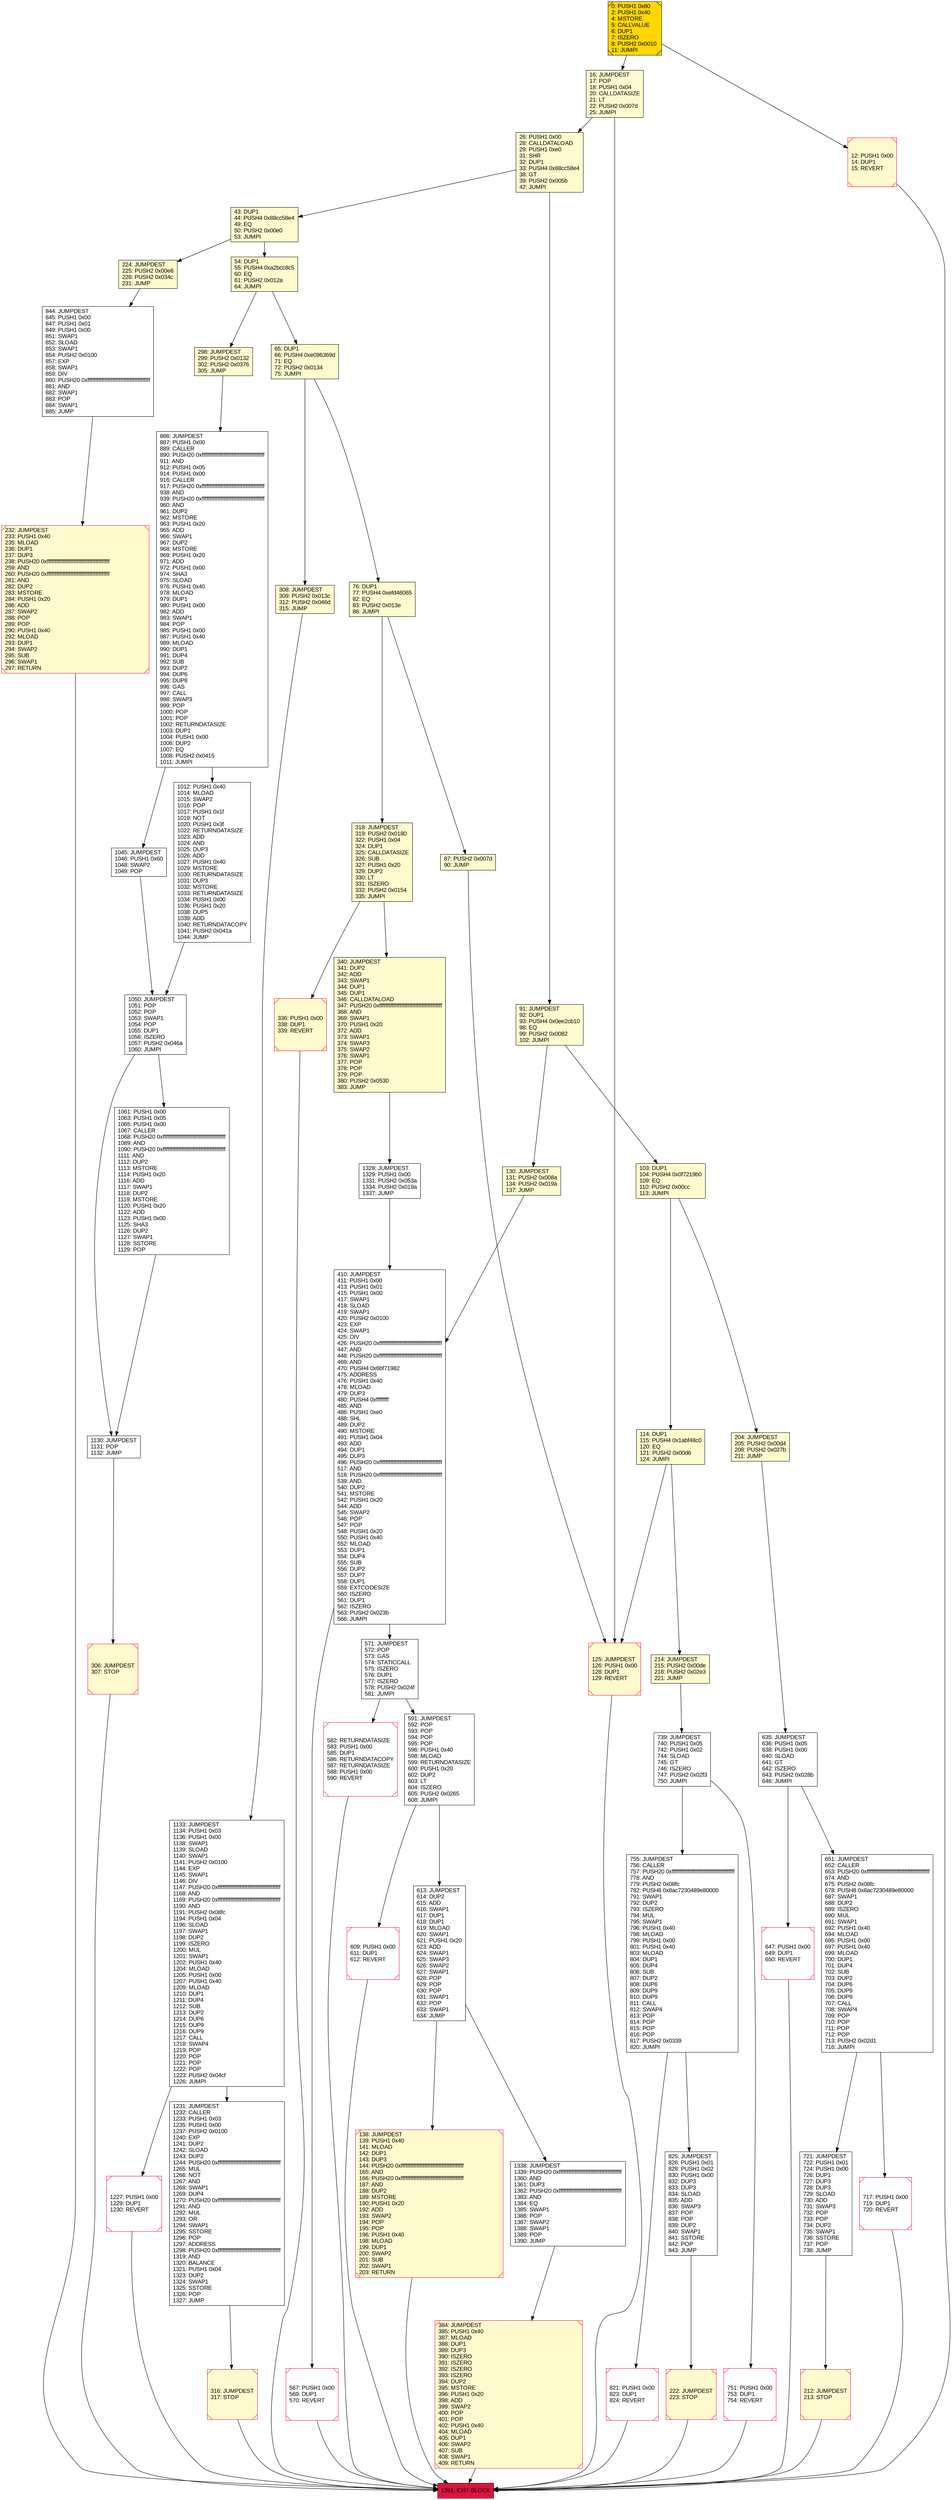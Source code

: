 digraph G {
bgcolor=transparent rankdir=UD;
node [shape=box style=filled color=black fillcolor=white fontname=arial fontcolor=black];
43 [label="43: DUP1\l44: PUSH4 0x88cc58e4\l49: EQ\l50: PUSH2 0x00e0\l53: JUMPI\l" fillcolor=lemonchiffon ];
340 [label="340: JUMPDEST\l341: DUP2\l342: ADD\l343: SWAP1\l344: DUP1\l345: DUP1\l346: CALLDATALOAD\l347: PUSH20 0xffffffffffffffffffffffffffffffffffffffff\l368: AND\l369: SWAP1\l370: PUSH1 0x20\l372: ADD\l373: SWAP1\l374: SWAP3\l375: SWAP2\l376: SWAP1\l377: POP\l378: POP\l379: POP\l380: PUSH2 0x0530\l383: JUMP\l" fillcolor=lemonchiffon ];
87 [label="87: PUSH2 0x007d\l90: JUMP\l" fillcolor=lemonchiffon ];
298 [label="298: JUMPDEST\l299: PUSH2 0x0132\l302: PUSH2 0x0376\l305: JUMP\l" fillcolor=lemonchiffon ];
844 [label="844: JUMPDEST\l845: PUSH1 0x00\l847: PUSH1 0x01\l849: PUSH1 0x00\l851: SWAP1\l852: SLOAD\l853: SWAP1\l854: PUSH2 0x0100\l857: EXP\l858: SWAP1\l859: DIV\l860: PUSH20 0xffffffffffffffffffffffffffffffffffffffff\l881: AND\l882: SWAP1\l883: POP\l884: SWAP1\l885: JUMP\l" ];
76 [label="76: DUP1\l77: PUSH4 0xefd46065\l82: EQ\l83: PUSH2 0x013e\l86: JUMPI\l" fillcolor=lemonchiffon ];
91 [label="91: JUMPDEST\l92: DUP1\l93: PUSH4 0x0ee2cb10\l98: EQ\l99: PUSH2 0x0082\l102: JUMPI\l" fillcolor=lemonchiffon ];
821 [label="821: PUSH1 0x00\l823: DUP1\l824: REVERT\l" shape=Msquare color=crimson ];
567 [label="567: PUSH1 0x00\l569: DUP1\l570: REVERT\l" shape=Msquare color=crimson ];
1045 [label="1045: JUMPDEST\l1046: PUSH1 0x60\l1048: SWAP2\l1049: POP\l" ];
0 [label="0: PUSH1 0x80\l2: PUSH1 0x40\l4: MSTORE\l5: CALLVALUE\l6: DUP1\l7: ISZERO\l8: PUSH2 0x0010\l11: JUMPI\l" fillcolor=lemonchiffon shape=Msquare fillcolor=gold ];
591 [label="591: JUMPDEST\l592: POP\l593: POP\l594: POP\l595: POP\l596: PUSH1 0x40\l598: MLOAD\l599: RETURNDATASIZE\l600: PUSH1 0x20\l602: DUP2\l603: LT\l604: ISZERO\l605: PUSH2 0x0265\l608: JUMPI\l" ];
613 [label="613: JUMPDEST\l614: DUP2\l615: ADD\l616: SWAP1\l617: DUP1\l618: DUP1\l619: MLOAD\l620: SWAP1\l621: PUSH1 0x20\l623: ADD\l624: SWAP1\l625: SWAP3\l626: SWAP2\l627: SWAP1\l628: POP\l629: POP\l630: POP\l631: SWAP1\l632: POP\l633: SWAP1\l634: JUMP\l" ];
318 [label="318: JUMPDEST\l319: PUSH2 0x0180\l322: PUSH1 0x04\l324: DUP1\l325: CALLDATASIZE\l326: SUB\l327: PUSH1 0x20\l329: DUP2\l330: LT\l331: ISZERO\l332: PUSH2 0x0154\l335: JUMPI\l" fillcolor=lemonchiffon ];
16 [label="16: JUMPDEST\l17: POP\l18: PUSH1 0x04\l20: CALLDATASIZE\l21: LT\l22: PUSH2 0x007d\l25: JUMPI\l" fillcolor=lemonchiffon ];
306 [label="306: JUMPDEST\l307: STOP\l" fillcolor=lemonchiffon shape=Msquare color=crimson ];
647 [label="647: PUSH1 0x00\l649: DUP1\l650: REVERT\l" shape=Msquare color=crimson ];
721 [label="721: JUMPDEST\l722: PUSH1 0x01\l724: PUSH1 0x00\l726: DUP1\l727: DUP3\l728: DUP3\l729: SLOAD\l730: ADD\l731: SWAP3\l732: POP\l733: POP\l734: DUP2\l735: SWAP1\l736: SSTORE\l737: POP\l738: JUMP\l" ];
316 [label="316: JUMPDEST\l317: STOP\l" fillcolor=lemonchiffon shape=Msquare color=crimson ];
12 [label="12: PUSH1 0x00\l14: DUP1\l15: REVERT\l" fillcolor=lemonchiffon shape=Msquare color=crimson ];
26 [label="26: PUSH1 0x00\l28: CALLDATALOAD\l29: PUSH1 0xe0\l31: SHR\l32: DUP1\l33: PUSH4 0x88cc58e4\l38: GT\l39: PUSH2 0x005b\l42: JUMPI\l" fillcolor=lemonchiffon ];
825 [label="825: JUMPDEST\l826: PUSH1 0x01\l828: PUSH1 0x02\l830: PUSH1 0x00\l832: DUP3\l833: DUP3\l834: SLOAD\l835: ADD\l836: SWAP3\l837: POP\l838: POP\l839: DUP2\l840: SWAP1\l841: SSTORE\l842: POP\l843: JUMP\l" ];
1328 [label="1328: JUMPDEST\l1329: PUSH1 0x00\l1331: PUSH2 0x053a\l1334: PUSH2 0x019a\l1337: JUMP\l" ];
224 [label="224: JUMPDEST\l225: PUSH2 0x00e8\l228: PUSH2 0x034c\l231: JUMP\l" fillcolor=lemonchiffon ];
232 [label="232: JUMPDEST\l233: PUSH1 0x40\l235: MLOAD\l236: DUP1\l237: DUP3\l238: PUSH20 0xffffffffffffffffffffffffffffffffffffffff\l259: AND\l260: PUSH20 0xffffffffffffffffffffffffffffffffffffffff\l281: AND\l282: DUP2\l283: MSTORE\l284: PUSH1 0x20\l286: ADD\l287: SWAP2\l288: POP\l289: POP\l290: PUSH1 0x40\l292: MLOAD\l293: DUP1\l294: SWAP2\l295: SUB\l296: SWAP1\l297: RETURN\l" fillcolor=lemonchiffon shape=Msquare color=crimson ];
384 [label="384: JUMPDEST\l385: PUSH1 0x40\l387: MLOAD\l388: DUP1\l389: DUP3\l390: ISZERO\l391: ISZERO\l392: ISZERO\l393: ISZERO\l394: DUP2\l395: MSTORE\l396: PUSH1 0x20\l398: ADD\l399: SWAP2\l400: POP\l401: POP\l402: PUSH1 0x40\l404: MLOAD\l405: DUP1\l406: SWAP2\l407: SUB\l408: SWAP1\l409: RETURN\l" fillcolor=lemonchiffon shape=Msquare color=crimson ];
308 [label="308: JUMPDEST\l309: PUSH2 0x013c\l312: PUSH2 0x046d\l315: JUMP\l" fillcolor=lemonchiffon ];
410 [label="410: JUMPDEST\l411: PUSH1 0x00\l413: PUSH1 0x01\l415: PUSH1 0x00\l417: SWAP1\l418: SLOAD\l419: SWAP1\l420: PUSH2 0x0100\l423: EXP\l424: SWAP1\l425: DIV\l426: PUSH20 0xffffffffffffffffffffffffffffffffffffffff\l447: AND\l448: PUSH20 0xffffffffffffffffffffffffffffffffffffffff\l469: AND\l470: PUSH4 0x6bf71982\l475: ADDRESS\l476: PUSH1 0x40\l478: MLOAD\l479: DUP3\l480: PUSH4 0xffffffff\l485: AND\l486: PUSH1 0xe0\l488: SHL\l489: DUP2\l490: MSTORE\l491: PUSH1 0x04\l493: ADD\l494: DUP1\l495: DUP3\l496: PUSH20 0xffffffffffffffffffffffffffffffffffffffff\l517: AND\l518: PUSH20 0xffffffffffffffffffffffffffffffffffffffff\l539: AND\l540: DUP2\l541: MSTORE\l542: PUSH1 0x20\l544: ADD\l545: SWAP2\l546: POP\l547: POP\l548: PUSH1 0x20\l550: PUSH1 0x40\l552: MLOAD\l553: DUP1\l554: DUP4\l555: SUB\l556: DUP2\l557: DUP7\l558: DUP1\l559: EXTCODESIZE\l560: ISZERO\l561: DUP1\l562: ISZERO\l563: PUSH2 0x023b\l566: JUMPI\l" ];
212 [label="212: JUMPDEST\l213: STOP\l" fillcolor=lemonchiffon shape=Msquare color=crimson ];
609 [label="609: PUSH1 0x00\l611: DUP1\l612: REVERT\l" shape=Msquare color=crimson ];
1231 [label="1231: JUMPDEST\l1232: CALLER\l1233: PUSH1 0x03\l1235: PUSH1 0x00\l1237: PUSH2 0x0100\l1240: EXP\l1241: DUP2\l1242: SLOAD\l1243: DUP2\l1244: PUSH20 0xffffffffffffffffffffffffffffffffffffffff\l1265: MUL\l1266: NOT\l1267: AND\l1268: SWAP1\l1269: DUP4\l1270: PUSH20 0xffffffffffffffffffffffffffffffffffffffff\l1291: AND\l1292: MUL\l1293: OR\l1294: SWAP1\l1295: SSTORE\l1296: POP\l1297: ADDRESS\l1298: PUSH20 0xffffffffffffffffffffffffffffffffffffffff\l1319: AND\l1320: BALANCE\l1321: PUSH1 0x04\l1323: DUP2\l1324: SWAP1\l1325: SSTORE\l1326: POP\l1327: JUMP\l" ];
635 [label="635: JUMPDEST\l636: PUSH1 0x05\l638: PUSH1 0x00\l640: SLOAD\l641: GT\l642: ISZERO\l643: PUSH2 0x028b\l646: JUMPI\l" ];
651 [label="651: JUMPDEST\l652: CALLER\l653: PUSH20 0xffffffffffffffffffffffffffffffffffffffff\l674: AND\l675: PUSH2 0x08fc\l678: PUSH8 0x8ac7230489e80000\l687: SWAP1\l688: DUP2\l689: ISZERO\l690: MUL\l691: SWAP1\l692: PUSH1 0x40\l694: MLOAD\l695: PUSH1 0x00\l697: PUSH1 0x40\l699: MLOAD\l700: DUP1\l701: DUP4\l702: SUB\l703: DUP2\l704: DUP6\l705: DUP9\l706: DUP9\l707: CALL\l708: SWAP4\l709: POP\l710: POP\l711: POP\l712: POP\l713: PUSH2 0x02d1\l716: JUMPI\l" ];
1050 [label="1050: JUMPDEST\l1051: POP\l1052: POP\l1053: SWAP1\l1054: POP\l1055: DUP1\l1056: ISZERO\l1057: PUSH2 0x046a\l1060: JUMPI\l" ];
1133 [label="1133: JUMPDEST\l1134: PUSH1 0x03\l1136: PUSH1 0x00\l1138: SWAP1\l1139: SLOAD\l1140: SWAP1\l1141: PUSH2 0x0100\l1144: EXP\l1145: SWAP1\l1146: DIV\l1147: PUSH20 0xffffffffffffffffffffffffffffffffffffffff\l1168: AND\l1169: PUSH20 0xffffffffffffffffffffffffffffffffffffffff\l1190: AND\l1191: PUSH2 0x08fc\l1194: PUSH1 0x04\l1196: SLOAD\l1197: SWAP1\l1198: DUP2\l1199: ISZERO\l1200: MUL\l1201: SWAP1\l1202: PUSH1 0x40\l1204: MLOAD\l1205: PUSH1 0x00\l1207: PUSH1 0x40\l1209: MLOAD\l1210: DUP1\l1211: DUP4\l1212: SUB\l1213: DUP2\l1214: DUP6\l1215: DUP9\l1216: DUP9\l1217: CALL\l1218: SWAP4\l1219: POP\l1220: POP\l1221: POP\l1222: POP\l1223: PUSH2 0x04cf\l1226: JUMPI\l" ];
886 [label="886: JUMPDEST\l887: PUSH1 0x00\l889: CALLER\l890: PUSH20 0xffffffffffffffffffffffffffffffffffffffff\l911: AND\l912: PUSH1 0x05\l914: PUSH1 0x00\l916: CALLER\l917: PUSH20 0xffffffffffffffffffffffffffffffffffffffff\l938: AND\l939: PUSH20 0xffffffffffffffffffffffffffffffffffffffff\l960: AND\l961: DUP2\l962: MSTORE\l963: PUSH1 0x20\l965: ADD\l966: SWAP1\l967: DUP2\l968: MSTORE\l969: PUSH1 0x20\l971: ADD\l972: PUSH1 0x00\l974: SHA3\l975: SLOAD\l976: PUSH1 0x40\l978: MLOAD\l979: DUP1\l980: PUSH1 0x00\l982: ADD\l983: SWAP1\l984: POP\l985: PUSH1 0x00\l987: PUSH1 0x40\l989: MLOAD\l990: DUP1\l991: DUP4\l992: SUB\l993: DUP2\l994: DUP6\l995: DUP8\l996: GAS\l997: CALL\l998: SWAP3\l999: POP\l1000: POP\l1001: POP\l1002: RETURNDATASIZE\l1003: DUP1\l1004: PUSH1 0x00\l1006: DUP2\l1007: EQ\l1008: PUSH2 0x0415\l1011: JUMPI\l" ];
222 [label="222: JUMPDEST\l223: STOP\l" fillcolor=lemonchiffon shape=Msquare color=crimson ];
755 [label="755: JUMPDEST\l756: CALLER\l757: PUSH20 0xffffffffffffffffffffffffffffffffffffffff\l778: AND\l779: PUSH2 0x08fc\l782: PUSH8 0x8ac7230489e80000\l791: SWAP1\l792: DUP2\l793: ISZERO\l794: MUL\l795: SWAP1\l796: PUSH1 0x40\l798: MLOAD\l799: PUSH1 0x00\l801: PUSH1 0x40\l803: MLOAD\l804: DUP1\l805: DUP4\l806: SUB\l807: DUP2\l808: DUP6\l809: DUP9\l810: DUP9\l811: CALL\l812: SWAP4\l813: POP\l814: POP\l815: POP\l816: POP\l817: PUSH2 0x0339\l820: JUMPI\l" ];
1130 [label="1130: JUMPDEST\l1131: POP\l1132: JUMP\l" ];
751 [label="751: PUSH1 0x00\l753: DUP1\l754: REVERT\l" shape=Msquare color=crimson ];
130 [label="130: JUMPDEST\l131: PUSH2 0x008a\l134: PUSH2 0x019a\l137: JUMP\l" fillcolor=lemonchiffon ];
65 [label="65: DUP1\l66: PUSH4 0xe096369d\l71: EQ\l72: PUSH2 0x0134\l75: JUMPI\l" fillcolor=lemonchiffon ];
54 [label="54: DUP1\l55: PUSH4 0xa2bcc8c5\l60: EQ\l61: PUSH2 0x012a\l64: JUMPI\l" fillcolor=lemonchiffon ];
214 [label="214: JUMPDEST\l215: PUSH2 0x00de\l218: PUSH2 0x02e3\l221: JUMP\l" fillcolor=lemonchiffon ];
138 [label="138: JUMPDEST\l139: PUSH1 0x40\l141: MLOAD\l142: DUP1\l143: DUP3\l144: PUSH20 0xffffffffffffffffffffffffffffffffffffffff\l165: AND\l166: PUSH20 0xffffffffffffffffffffffffffffffffffffffff\l187: AND\l188: DUP2\l189: MSTORE\l190: PUSH1 0x20\l192: ADD\l193: SWAP2\l194: POP\l195: POP\l196: PUSH1 0x40\l198: MLOAD\l199: DUP1\l200: SWAP2\l201: SUB\l202: SWAP1\l203: RETURN\l" fillcolor=lemonchiffon shape=Msquare color=crimson ];
571 [label="571: JUMPDEST\l572: POP\l573: GAS\l574: STATICCALL\l575: ISZERO\l576: DUP1\l577: ISZERO\l578: PUSH2 0x024f\l581: JUMPI\l" ];
582 [label="582: RETURNDATASIZE\l583: PUSH1 0x00\l585: DUP1\l586: RETURNDATACOPY\l587: RETURNDATASIZE\l588: PUSH1 0x00\l590: REVERT\l" shape=Msquare color=crimson ];
114 [label="114: DUP1\l115: PUSH4 0x1abf48c0\l120: EQ\l121: PUSH2 0x00d6\l124: JUMPI\l" fillcolor=lemonchiffon ];
739 [label="739: JUMPDEST\l740: PUSH1 0x05\l742: PUSH1 0x02\l744: SLOAD\l745: GT\l746: ISZERO\l747: PUSH2 0x02f3\l750: JUMPI\l" ];
204 [label="204: JUMPDEST\l205: PUSH2 0x00d4\l208: PUSH2 0x027b\l211: JUMP\l" fillcolor=lemonchiffon ];
1227 [label="1227: PUSH1 0x00\l1229: DUP1\l1230: REVERT\l" shape=Msquare color=crimson ];
717 [label="717: PUSH1 0x00\l719: DUP1\l720: REVERT\l" shape=Msquare color=crimson ];
1338 [label="1338: JUMPDEST\l1339: PUSH20 0xffffffffffffffffffffffffffffffffffffffff\l1360: AND\l1361: DUP3\l1362: PUSH20 0xffffffffffffffffffffffffffffffffffffffff\l1383: AND\l1384: EQ\l1385: SWAP1\l1386: POP\l1387: SWAP2\l1388: SWAP1\l1389: POP\l1390: JUMP\l" ];
1391 [label="1391: EXIT BLOCK\l" fillcolor=crimson ];
336 [label="336: PUSH1 0x00\l338: DUP1\l339: REVERT\l" fillcolor=lemonchiffon shape=Msquare color=crimson ];
1012 [label="1012: PUSH1 0x40\l1014: MLOAD\l1015: SWAP2\l1016: POP\l1017: PUSH1 0x1f\l1019: NOT\l1020: PUSH1 0x3f\l1022: RETURNDATASIZE\l1023: ADD\l1024: AND\l1025: DUP3\l1026: ADD\l1027: PUSH1 0x40\l1029: MSTORE\l1030: RETURNDATASIZE\l1031: DUP3\l1032: MSTORE\l1033: RETURNDATASIZE\l1034: PUSH1 0x00\l1036: PUSH1 0x20\l1038: DUP5\l1039: ADD\l1040: RETURNDATACOPY\l1041: PUSH2 0x041a\l1044: JUMP\l" ];
125 [label="125: JUMPDEST\l126: PUSH1 0x00\l128: DUP1\l129: REVERT\l" fillcolor=lemonchiffon shape=Msquare color=crimson ];
103 [label="103: DUP1\l104: PUSH4 0x0f7219b0\l109: EQ\l110: PUSH2 0x00cc\l113: JUMPI\l" fillcolor=lemonchiffon ];
1061 [label="1061: PUSH1 0x00\l1063: PUSH1 0x05\l1065: PUSH1 0x00\l1067: CALLER\l1068: PUSH20 0xffffffffffffffffffffffffffffffffffffffff\l1089: AND\l1090: PUSH20 0xffffffffffffffffffffffffffffffffffffffff\l1111: AND\l1112: DUP2\l1113: MSTORE\l1114: PUSH1 0x20\l1116: ADD\l1117: SWAP1\l1118: DUP2\l1119: MSTORE\l1120: PUSH1 0x20\l1122: ADD\l1123: PUSH1 0x00\l1125: SHA3\l1126: DUP2\l1127: SWAP1\l1128: SSTORE\l1129: POP\l" ];
591 -> 613;
717 -> 1391;
571 -> 582;
54 -> 65;
1227 -> 1391;
635 -> 651;
76 -> 87;
1133 -> 1231;
1050 -> 1130;
16 -> 26;
130 -> 410;
125 -> 1391;
410 -> 571;
114 -> 125;
103 -> 114;
103 -> 204;
336 -> 1391;
751 -> 1391;
1133 -> 1227;
204 -> 635;
222 -> 1391;
318 -> 340;
651 -> 717;
739 -> 751;
76 -> 318;
26 -> 43;
212 -> 1391;
609 -> 1391;
739 -> 755;
1012 -> 1050;
582 -> 1391;
0 -> 12;
1061 -> 1130;
114 -> 214;
138 -> 1391;
214 -> 739;
224 -> 844;
844 -> 232;
0 -> 16;
43 -> 224;
26 -> 91;
340 -> 1328;
886 -> 1012;
1050 -> 1061;
298 -> 886;
12 -> 1391;
91 -> 130;
571 -> 591;
613 -> 138;
316 -> 1391;
306 -> 1391;
647 -> 1391;
1045 -> 1050;
1338 -> 384;
318 -> 336;
384 -> 1391;
232 -> 1391;
43 -> 54;
410 -> 567;
755 -> 821;
16 -> 125;
54 -> 298;
591 -> 609;
65 -> 76;
886 -> 1045;
651 -> 721;
635 -> 647;
721 -> 212;
1231 -> 316;
91 -> 103;
1130 -> 306;
65 -> 308;
613 -> 1338;
308 -> 1133;
567 -> 1391;
1328 -> 410;
755 -> 825;
821 -> 1391;
825 -> 222;
87 -> 125;
}